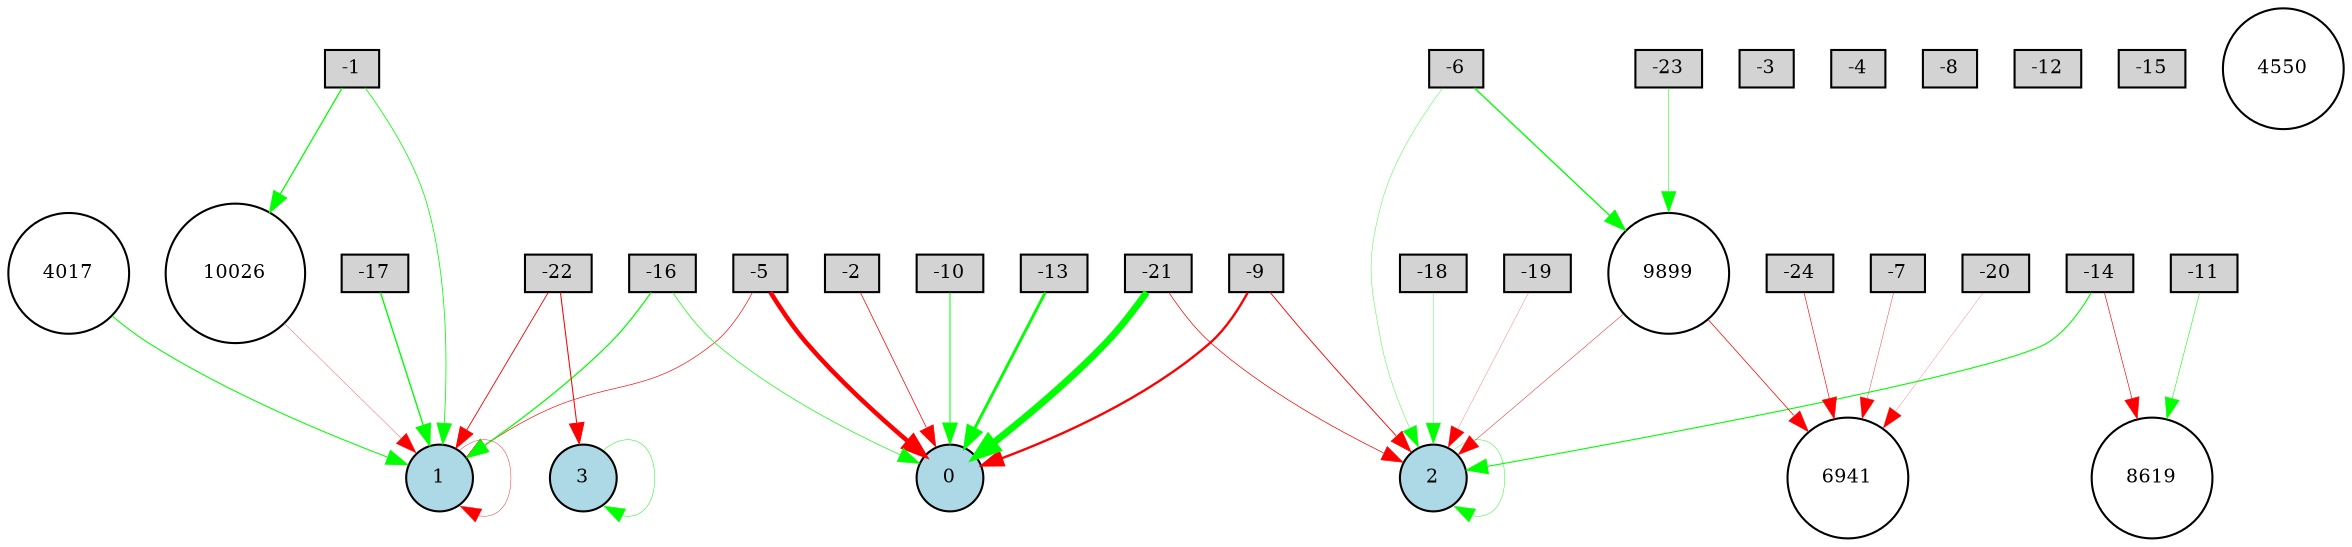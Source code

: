 digraph {
	node [fontsize=9 height=0.2 shape=circle width=0.2]
	-1 [fillcolor=lightgray shape=box style=filled]
	-2 [fillcolor=lightgray shape=box style=filled]
	-3 [fillcolor=lightgray shape=box style=filled]
	-4 [fillcolor=lightgray shape=box style=filled]
	-5 [fillcolor=lightgray shape=box style=filled]
	-6 [fillcolor=lightgray shape=box style=filled]
	-7 [fillcolor=lightgray shape=box style=filled]
	-8 [fillcolor=lightgray shape=box style=filled]
	-9 [fillcolor=lightgray shape=box style=filled]
	-10 [fillcolor=lightgray shape=box style=filled]
	-11 [fillcolor=lightgray shape=box style=filled]
	-12 [fillcolor=lightgray shape=box style=filled]
	-13 [fillcolor=lightgray shape=box style=filled]
	-14 [fillcolor=lightgray shape=box style=filled]
	-15 [fillcolor=lightgray shape=box style=filled]
	-16 [fillcolor=lightgray shape=box style=filled]
	-17 [fillcolor=lightgray shape=box style=filled]
	-18 [fillcolor=lightgray shape=box style=filled]
	-19 [fillcolor=lightgray shape=box style=filled]
	-20 [fillcolor=lightgray shape=box style=filled]
	-21 [fillcolor=lightgray shape=box style=filled]
	-22 [fillcolor=lightgray shape=box style=filled]
	-23 [fillcolor=lightgray shape=box style=filled]
	-24 [fillcolor=lightgray shape=box style=filled]
	0 [fillcolor=lightblue style=filled]
	1 [fillcolor=lightblue style=filled]
	2 [fillcolor=lightblue style=filled]
	3 [fillcolor=lightblue style=filled]
	4550 [fillcolor=white style=filled]
	10026 [fillcolor=white style=filled]
	9899 [fillcolor=white style=filled]
	8619 [fillcolor=white style=filled]
	4017 [fillcolor=white style=filled]
	6941 [fillcolor=white style=filled]
	-2 -> 0 [color=red penwidth=0.3583121737908118 style=solid]
	-9 -> 2 [color=red penwidth=0.43466938136178523 style=solid]
	9899 -> 6941 [color=red penwidth=0.35553634815701485 style=solid]
	-24 -> 6941 [color=red penwidth=0.30174759150616437 style=solid]
	-11 -> 8619 [color=green penwidth=0.26328087945781664 style=solid]
	-17 -> 1 [color=green penwidth=0.6622794676146266 style=solid]
	-10 -> 0 [color=green penwidth=0.46761833998504376 style=solid]
	-7 -> 6941 [color=red penwidth=0.17733024606782471 style=solid]
	-1 -> 1 [color=green penwidth=0.38521468561085004 style=solid]
	-5 -> 1 [color=red penwidth=0.3119623049915291 style=solid]
	-19 -> 2 [color=red penwidth=0.11548610458484228 style=solid]
	3 -> 3 [color=green penwidth=0.22981626505159267 style=solid]
	-14 -> 2 [color=green penwidth=0.5298407403805683 style=solid]
	-21 -> 0 [color=green penwidth=3.2823157368557836 style=solid]
	-16 -> 0 [color=green penwidth=0.3312659183416248 style=solid]
	-22 -> 1 [color=red penwidth=0.43566304436034675 style=solid]
	2 -> 2 [color=green penwidth=0.20115779225755498 style=solid]
	-20 -> 6941 [color=red penwidth=0.10388801674909465 style=solid]
	-18 -> 2 [color=green penwidth=0.15567454774018608 style=solid]
	1 -> 1 [color=red penwidth=0.18893451923675475 style=solid]
	-5 -> 0 [color=red penwidth=2.1643722857752983 style=solid]
	-16 -> 1 [color=green penwidth=0.6008405151973305 style=solid]
	-1 -> 10026 [color=green penwidth=0.6166058573901122 style=solid]
	-9 -> 0 [color=red penwidth=1.1223076714774363 style=solid]
	-22 -> 3 [color=red penwidth=0.5036901945256573 style=solid]
	-21 -> 2 [color=red penwidth=0.34448181334538164 style=solid]
	4017 -> 1 [color=green penwidth=0.5053084005580682 style=solid]
	-6 -> 2 [color=green penwidth=0.17533445523190166 style=solid]
	-23 -> 9899 [color=green penwidth=0.24104294958015832 style=solid]
	10026 -> 1 [color=red penwidth=0.1469577591734647 style=solid]
	-13 -> 0 [color=green penwidth=1.37038552923854 style=solid]
	-6 -> 9899 [color=green penwidth=0.6499648585023614 style=solid]
	-14 -> 8619 [color=red penwidth=0.3122736859050561 style=solid]
	9899 -> 2 [color=red penwidth=0.21885950539299037 style=solid]
}

